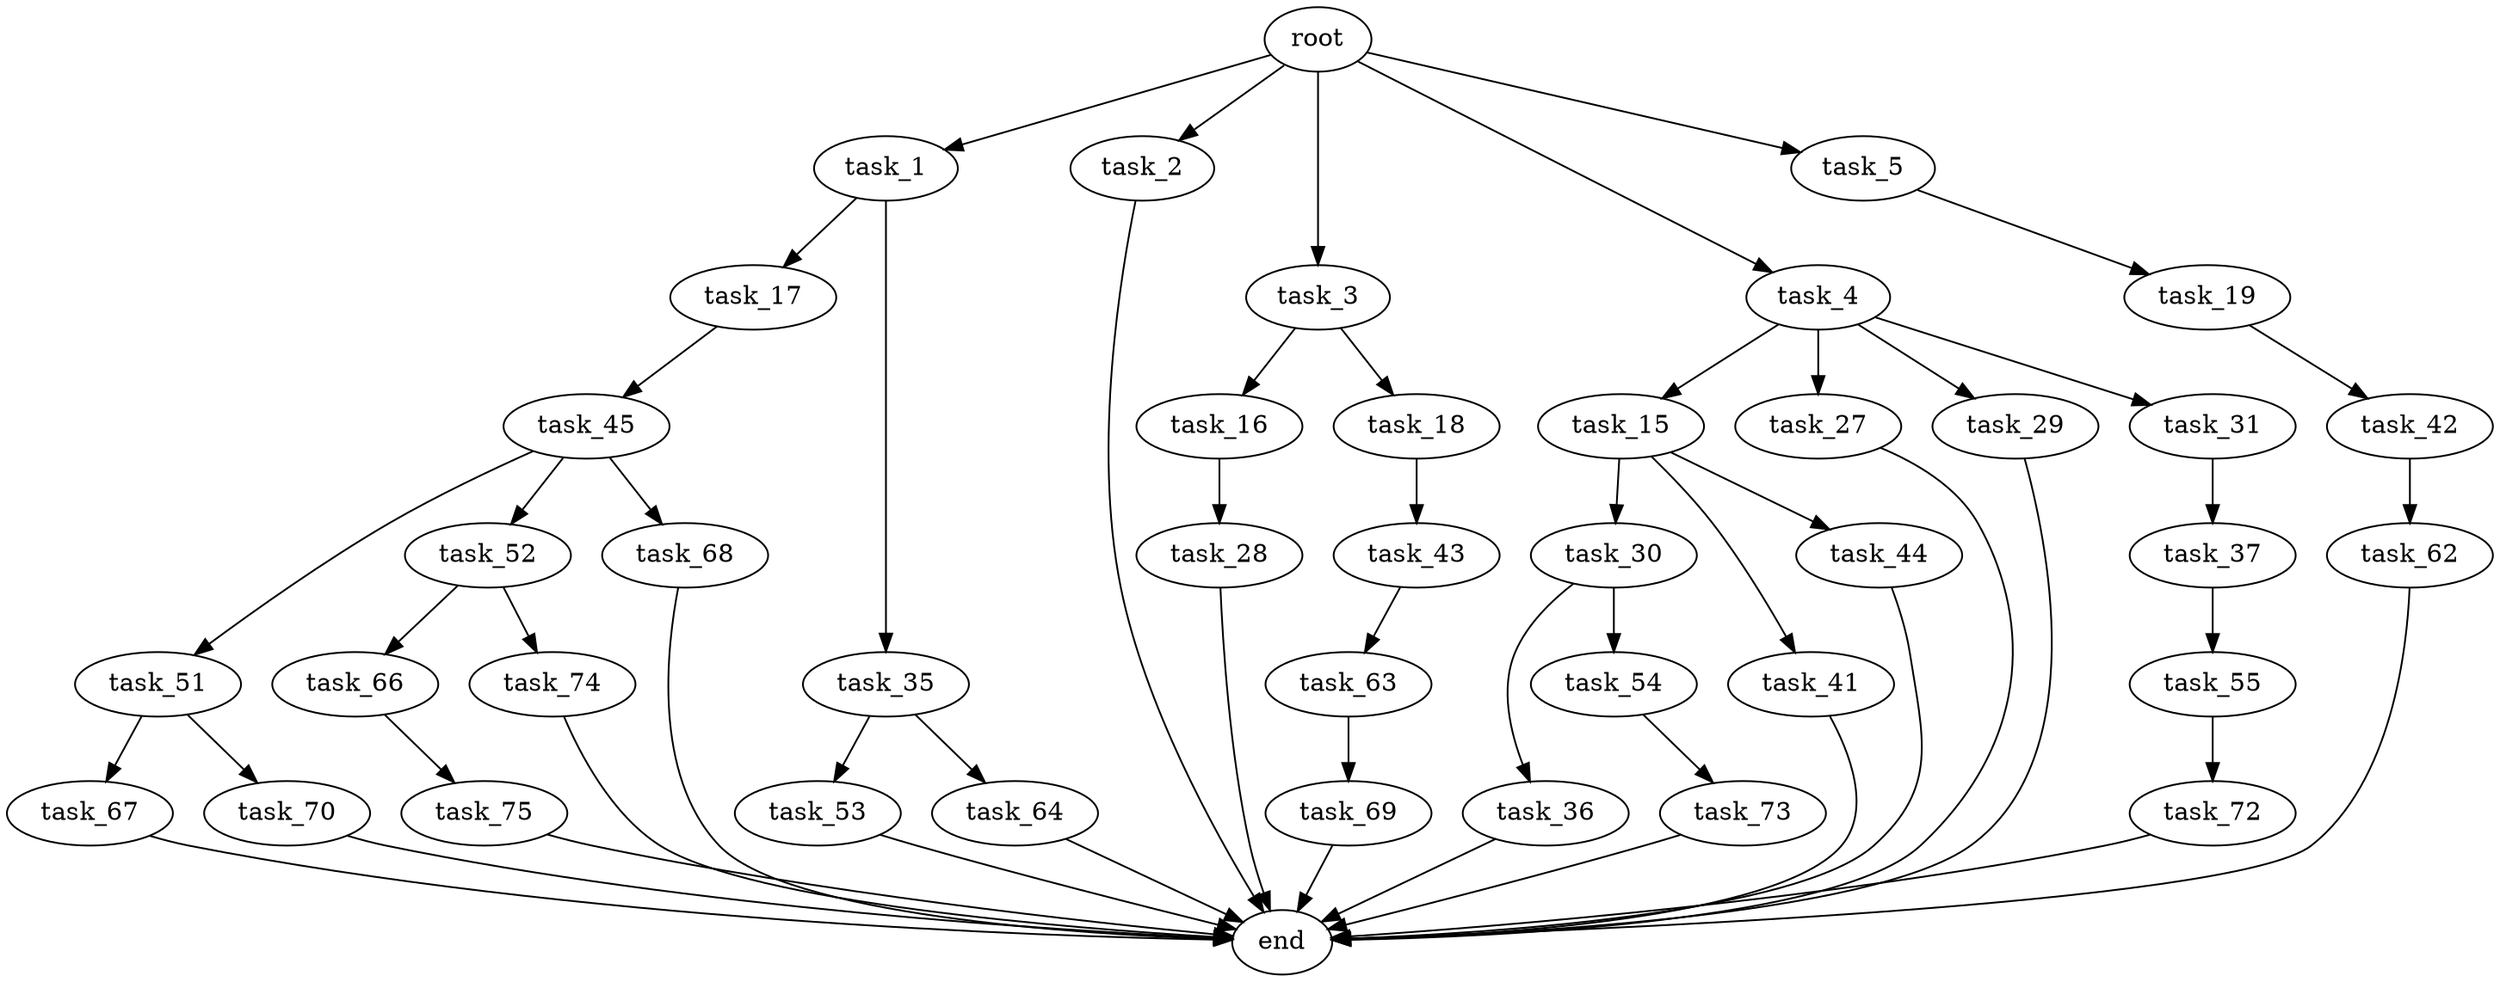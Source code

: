 digraph G {
  root [size="0.000000"];
  task_1 [size="83915863561.000000"];
  task_2 [size="43781101303.000000"];
  task_3 [size="7582307265.000000"];
  task_4 [size="3994325711.000000"];
  task_5 [size="219296607284.000000"];
  task_15 [size="34793130506.000000"];
  task_16 [size="699534802628.000000"];
  task_17 [size="349090068505.000000"];
  task_18 [size="1073741824000.000000"];
  task_19 [size="415964659824.000000"];
  task_27 [size="68719476736.000000"];
  task_28 [size="7787975928.000000"];
  task_29 [size="15040162390.000000"];
  task_30 [size="695472487.000000"];
  task_31 [size="28991029248.000000"];
  task_35 [size="11506231493.000000"];
  task_36 [size="23769055221.000000"];
  task_37 [size="374873446700.000000"];
  task_41 [size="12802861536.000000"];
  task_42 [size="51350655306.000000"];
  task_43 [size="231928233984.000000"];
  task_44 [size="45571413310.000000"];
  task_45 [size="460477665894.000000"];
  task_51 [size="1745727214.000000"];
  task_52 [size="1073741824000.000000"];
  task_53 [size="453080492674.000000"];
  task_54 [size="250936213754.000000"];
  task_55 [size="549755813888.000000"];
  task_62 [size="1698248550.000000"];
  task_63 [size="224365253551.000000"];
  task_64 [size="42681219210.000000"];
  task_66 [size="13490124847.000000"];
  task_67 [size="157639165472.000000"];
  task_68 [size="125431416705.000000"];
  task_69 [size="8589934592.000000"];
  task_70 [size="12902257681.000000"];
  task_72 [size="534795641869.000000"];
  task_73 [size="1433118893.000000"];
  task_74 [size="134217728000.000000"];
  task_75 [size="8589934592.000000"];
  end [size="0.000000"];

  root -> task_1 [size="1.000000"];
  root -> task_2 [size="1.000000"];
  root -> task_3 [size="1.000000"];
  root -> task_4 [size="1.000000"];
  root -> task_5 [size="1.000000"];
  task_1 -> task_17 [size="301989888.000000"];
  task_1 -> task_35 [size="301989888.000000"];
  task_2 -> end [size="1.000000"];
  task_3 -> task_16 [size="536870912.000000"];
  task_3 -> task_18 [size="536870912.000000"];
  task_4 -> task_15 [size="411041792.000000"];
  task_4 -> task_27 [size="411041792.000000"];
  task_4 -> task_29 [size="411041792.000000"];
  task_4 -> task_31 [size="411041792.000000"];
  task_5 -> task_19 [size="301989888.000000"];
  task_15 -> task_30 [size="679477248.000000"];
  task_15 -> task_41 [size="679477248.000000"];
  task_15 -> task_44 [size="679477248.000000"];
  task_16 -> task_28 [size="536870912.000000"];
  task_17 -> task_45 [size="536870912.000000"];
  task_18 -> task_43 [size="838860800.000000"];
  task_19 -> task_42 [size="301989888.000000"];
  task_27 -> end [size="1.000000"];
  task_28 -> end [size="1.000000"];
  task_29 -> end [size="1.000000"];
  task_30 -> task_36 [size="33554432.000000"];
  task_30 -> task_54 [size="33554432.000000"];
  task_31 -> task_37 [size="75497472.000000"];
  task_35 -> task_53 [size="209715200.000000"];
  task_35 -> task_64 [size="209715200.000000"];
  task_36 -> end [size="1.000000"];
  task_37 -> task_55 [size="301989888.000000"];
  task_41 -> end [size="1.000000"];
  task_42 -> task_62 [size="75497472.000000"];
  task_43 -> task_63 [size="301989888.000000"];
  task_44 -> end [size="1.000000"];
  task_45 -> task_51 [size="301989888.000000"];
  task_45 -> task_52 [size="301989888.000000"];
  task_45 -> task_68 [size="301989888.000000"];
  task_51 -> task_67 [size="75497472.000000"];
  task_51 -> task_70 [size="75497472.000000"];
  task_52 -> task_66 [size="838860800.000000"];
  task_52 -> task_74 [size="838860800.000000"];
  task_53 -> end [size="1.000000"];
  task_54 -> task_73 [size="209715200.000000"];
  task_55 -> task_72 [size="536870912.000000"];
  task_62 -> end [size="1.000000"];
  task_63 -> task_69 [size="209715200.000000"];
  task_64 -> end [size="1.000000"];
  task_66 -> task_75 [size="679477248.000000"];
  task_67 -> end [size="1.000000"];
  task_68 -> end [size="1.000000"];
  task_69 -> end [size="1.000000"];
  task_70 -> end [size="1.000000"];
  task_72 -> end [size="1.000000"];
  task_73 -> end [size="1.000000"];
  task_74 -> end [size="1.000000"];
  task_75 -> end [size="1.000000"];
}
